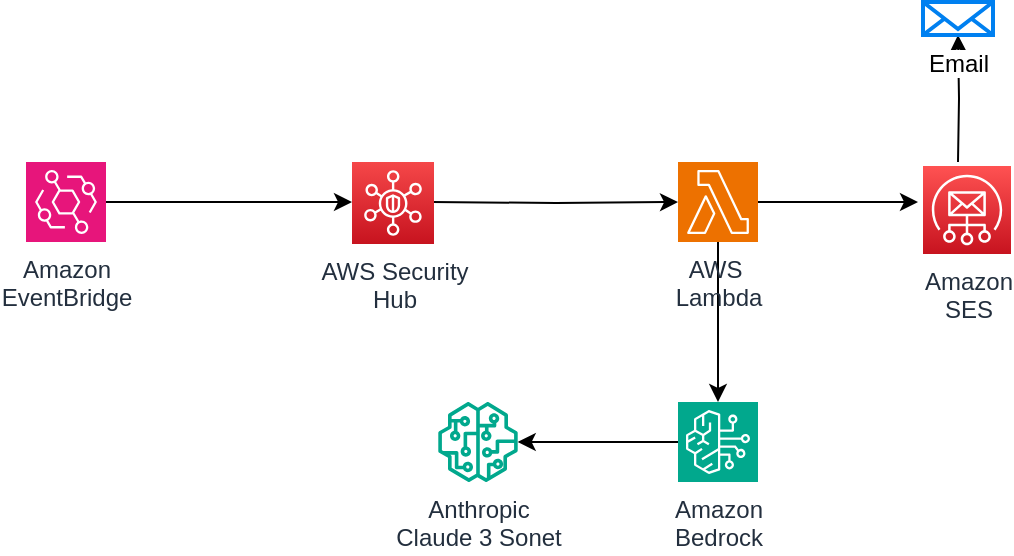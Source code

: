 <mxfile version="20.3.0" type="device"><diagram name="Page-1" id="PGBSF9IThb5cVwnAdwRL"><mxGraphModel dx="1172" dy="658" grid="0" gridSize="10" guides="1" tooltips="1" connect="1" arrows="1" fold="1" page="1" pageScale="1" pageWidth="827" pageHeight="1169" math="0" shadow="0"><root><mxCell id="0"/><mxCell id="1" parent="0"/><mxCell id="5ZLFzVb04MLVN36UqKtb-5" value="" style="edgeStyle=orthogonalEdgeStyle;rounded=0;orthogonalLoop=1;jettySize=auto;html=1;" parent="1" source="5ZLFzVb04MLVN36UqKtb-2" edge="1"><mxGeometry relative="1" as="geometry"><mxPoint x="277" y="220" as="targetPoint"/></mxGeometry></mxCell><mxCell id="5ZLFzVb04MLVN36UqKtb-2" value="Amazon&lt;div&gt;EventBridge&lt;/div&gt;" style="sketch=0;points=[[0,0,0],[0.25,0,0],[0.5,0,0],[0.75,0,0],[1,0,0],[0,1,0],[0.25,1,0],[0.5,1,0],[0.75,1,0],[1,1,0],[0,0.25,0],[0,0.5,0],[0,0.75,0],[1,0.25,0],[1,0.5,0],[1,0.75,0]];outlineConnect=0;fontColor=#232F3E;fillColor=#E7157B;strokeColor=#ffffff;dashed=0;verticalLabelPosition=bottom;verticalAlign=top;align=center;html=1;fontSize=12;fontStyle=0;aspect=fixed;shape=mxgraph.aws4.resourceIcon;resIcon=mxgraph.aws4.eventbridge;" parent="1" vertex="1"><mxGeometry x="114" y="200" width="40" height="40" as="geometry"/></mxCell><mxCell id="5ZLFzVb04MLVN36UqKtb-7" value="" style="edgeStyle=orthogonalEdgeStyle;rounded=0;orthogonalLoop=1;jettySize=auto;html=1;" parent="1" target="5ZLFzVb04MLVN36UqKtb-6" edge="1"><mxGeometry relative="1" as="geometry"><mxPoint x="317" y="220" as="sourcePoint"/></mxGeometry></mxCell><mxCell id="5ZLFzVb04MLVN36UqKtb-9" value="" style="edgeStyle=orthogonalEdgeStyle;rounded=0;orthogonalLoop=1;jettySize=auto;html=1;" parent="1" source="5ZLFzVb04MLVN36UqKtb-6" target="5ZLFzVb04MLVN36UqKtb-8" edge="1"><mxGeometry relative="1" as="geometry"><Array as="points"><mxPoint x="460" y="290"/><mxPoint x="460" y="290"/></Array></mxGeometry></mxCell><mxCell id="5ZLFzVb04MLVN36UqKtb-14" value="" style="edgeStyle=orthogonalEdgeStyle;rounded=0;orthogonalLoop=1;jettySize=auto;html=1;" parent="1" source="5ZLFzVb04MLVN36UqKtb-6" edge="1"><mxGeometry relative="1" as="geometry"><mxPoint x="560" y="220" as="targetPoint"/></mxGeometry></mxCell><mxCell id="5ZLFzVb04MLVN36UqKtb-6" value="AWS&amp;nbsp;&lt;div&gt;Lambda&lt;/div&gt;" style="sketch=0;points=[[0,0,0],[0.25,0,0],[0.5,0,0],[0.75,0,0],[1,0,0],[0,1,0],[0.25,1,0],[0.5,1,0],[0.75,1,0],[1,1,0],[0,0.25,0],[0,0.5,0],[0,0.75,0],[1,0.25,0],[1,0.5,0],[1,0.75,0]];outlineConnect=0;fontColor=#232F3E;fillColor=#ED7100;strokeColor=#ffffff;dashed=0;verticalLabelPosition=bottom;verticalAlign=top;align=center;html=1;fontSize=12;fontStyle=0;aspect=fixed;shape=mxgraph.aws4.resourceIcon;resIcon=mxgraph.aws4.lambda;" parent="1" vertex="1"><mxGeometry x="440" y="200" width="40" height="40" as="geometry"/></mxCell><mxCell id="5ZLFzVb04MLVN36UqKtb-13" value="" style="edgeStyle=orthogonalEdgeStyle;rounded=0;orthogonalLoop=1;jettySize=auto;html=1;" parent="1" source="5ZLFzVb04MLVN36UqKtb-8" target="5ZLFzVb04MLVN36UqKtb-12" edge="1"><mxGeometry relative="1" as="geometry"/></mxCell><mxCell id="5ZLFzVb04MLVN36UqKtb-8" value="Amazon&lt;div&gt;Bedrock&lt;/div&gt;" style="sketch=0;points=[[0,0,0],[0.25,0,0],[0.5,0,0],[0.75,0,0],[1,0,0],[0,1,0],[0.25,1,0],[0.5,1,0],[0.75,1,0],[1,1,0],[0,0.25,0],[0,0.5,0],[0,0.75,0],[1,0.25,0],[1,0.5,0],[1,0.75,0]];outlineConnect=0;fontColor=#232F3E;fillColor=#01A88D;strokeColor=#ffffff;dashed=0;verticalLabelPosition=bottom;verticalAlign=top;align=center;html=1;fontSize=12;fontStyle=0;aspect=fixed;shape=mxgraph.aws4.resourceIcon;resIcon=mxgraph.aws4.bedrock;" parent="1" vertex="1"><mxGeometry x="440" y="320" width="40" height="40" as="geometry"/></mxCell><mxCell id="5ZLFzVb04MLVN36UqKtb-16" value="" style="edgeStyle=orthogonalEdgeStyle;rounded=0;orthogonalLoop=1;jettySize=auto;html=1;" parent="1" target="5ZLFzVb04MLVN36UqKtb-15" edge="1"><mxGeometry relative="1" as="geometry"><mxPoint x="580" y="200" as="sourcePoint"/></mxGeometry></mxCell><mxCell id="5ZLFzVb04MLVN36UqKtb-12" value="Anthropic&lt;div&gt;Claude 3 Sonet&lt;/div&gt;" style="sketch=0;outlineConnect=0;fontColor=#232F3E;gradientColor=none;fillColor=#01A88D;strokeColor=none;dashed=0;verticalLabelPosition=bottom;verticalAlign=top;align=center;html=1;fontSize=12;fontStyle=0;aspect=fixed;pointerEvents=1;shape=mxgraph.aws4.sagemaker_model;" parent="1" vertex="1"><mxGeometry x="320" y="320" width="40" height="40" as="geometry"/></mxCell><mxCell id="5ZLFzVb04MLVN36UqKtb-15" value="Email" style="html=1;verticalLabelPosition=bottom;align=center;labelBackgroundColor=#ffffff;verticalAlign=top;strokeWidth=2;strokeColor=#0080F0;shadow=0;dashed=0;shape=mxgraph.ios7.icons.mail;" parent="1" vertex="1"><mxGeometry x="562.5" y="120" width="35" height="16.5" as="geometry"/></mxCell><mxCell id="JrEfdBIvGaeCxyv9ZtA3-1" value="Amazon&lt;br&gt;SES" style="sketch=0;points=[[0,0,0],[0.25,0,0],[0.5,0,0],[0.75,0,0],[1,0,0],[0,1,0],[0.25,1,0],[0.5,1,0],[0.75,1,0],[1,1,0],[0,0.25,0],[0,0.5,0],[0,0.75,0],[1,0.25,0],[1,0.5,0],[1,0.75,0]];outlineConnect=0;fontColor=#232F3E;gradientColor=#FF5252;gradientDirection=north;fillColor=#C7131F;strokeColor=#ffffff;dashed=0;verticalLabelPosition=bottom;verticalAlign=top;align=center;html=1;fontSize=12;fontStyle=0;aspect=fixed;shape=mxgraph.aws4.resourceIcon;resIcon=mxgraph.aws4.simple_email_service;" parent="1" vertex="1"><mxGeometry x="562.5" y="202" width="44" height="44" as="geometry"/></mxCell><mxCell id="JrEfdBIvGaeCxyv9ZtA3-2" value="AWS Security&lt;br&gt;Hub" style="sketch=0;points=[[0,0,0],[0.25,0,0],[0.5,0,0],[0.75,0,0],[1,0,0],[0,1,0],[0.25,1,0],[0.5,1,0],[0.75,1,0],[1,1,0],[0,0.25,0],[0,0.5,0],[0,0.75,0],[1,0.25,0],[1,0.5,0],[1,0.75,0]];outlineConnect=0;fontColor=#232F3E;gradientColor=#F54749;gradientDirection=north;fillColor=#C7131F;strokeColor=#ffffff;dashed=0;verticalLabelPosition=bottom;verticalAlign=top;align=center;html=1;fontSize=12;fontStyle=0;aspect=fixed;shape=mxgraph.aws4.resourceIcon;resIcon=mxgraph.aws4.security_hub;" parent="1" vertex="1"><mxGeometry x="277" y="200" width="41" height="41" as="geometry"/></mxCell></root></mxGraphModel></diagram></mxfile>